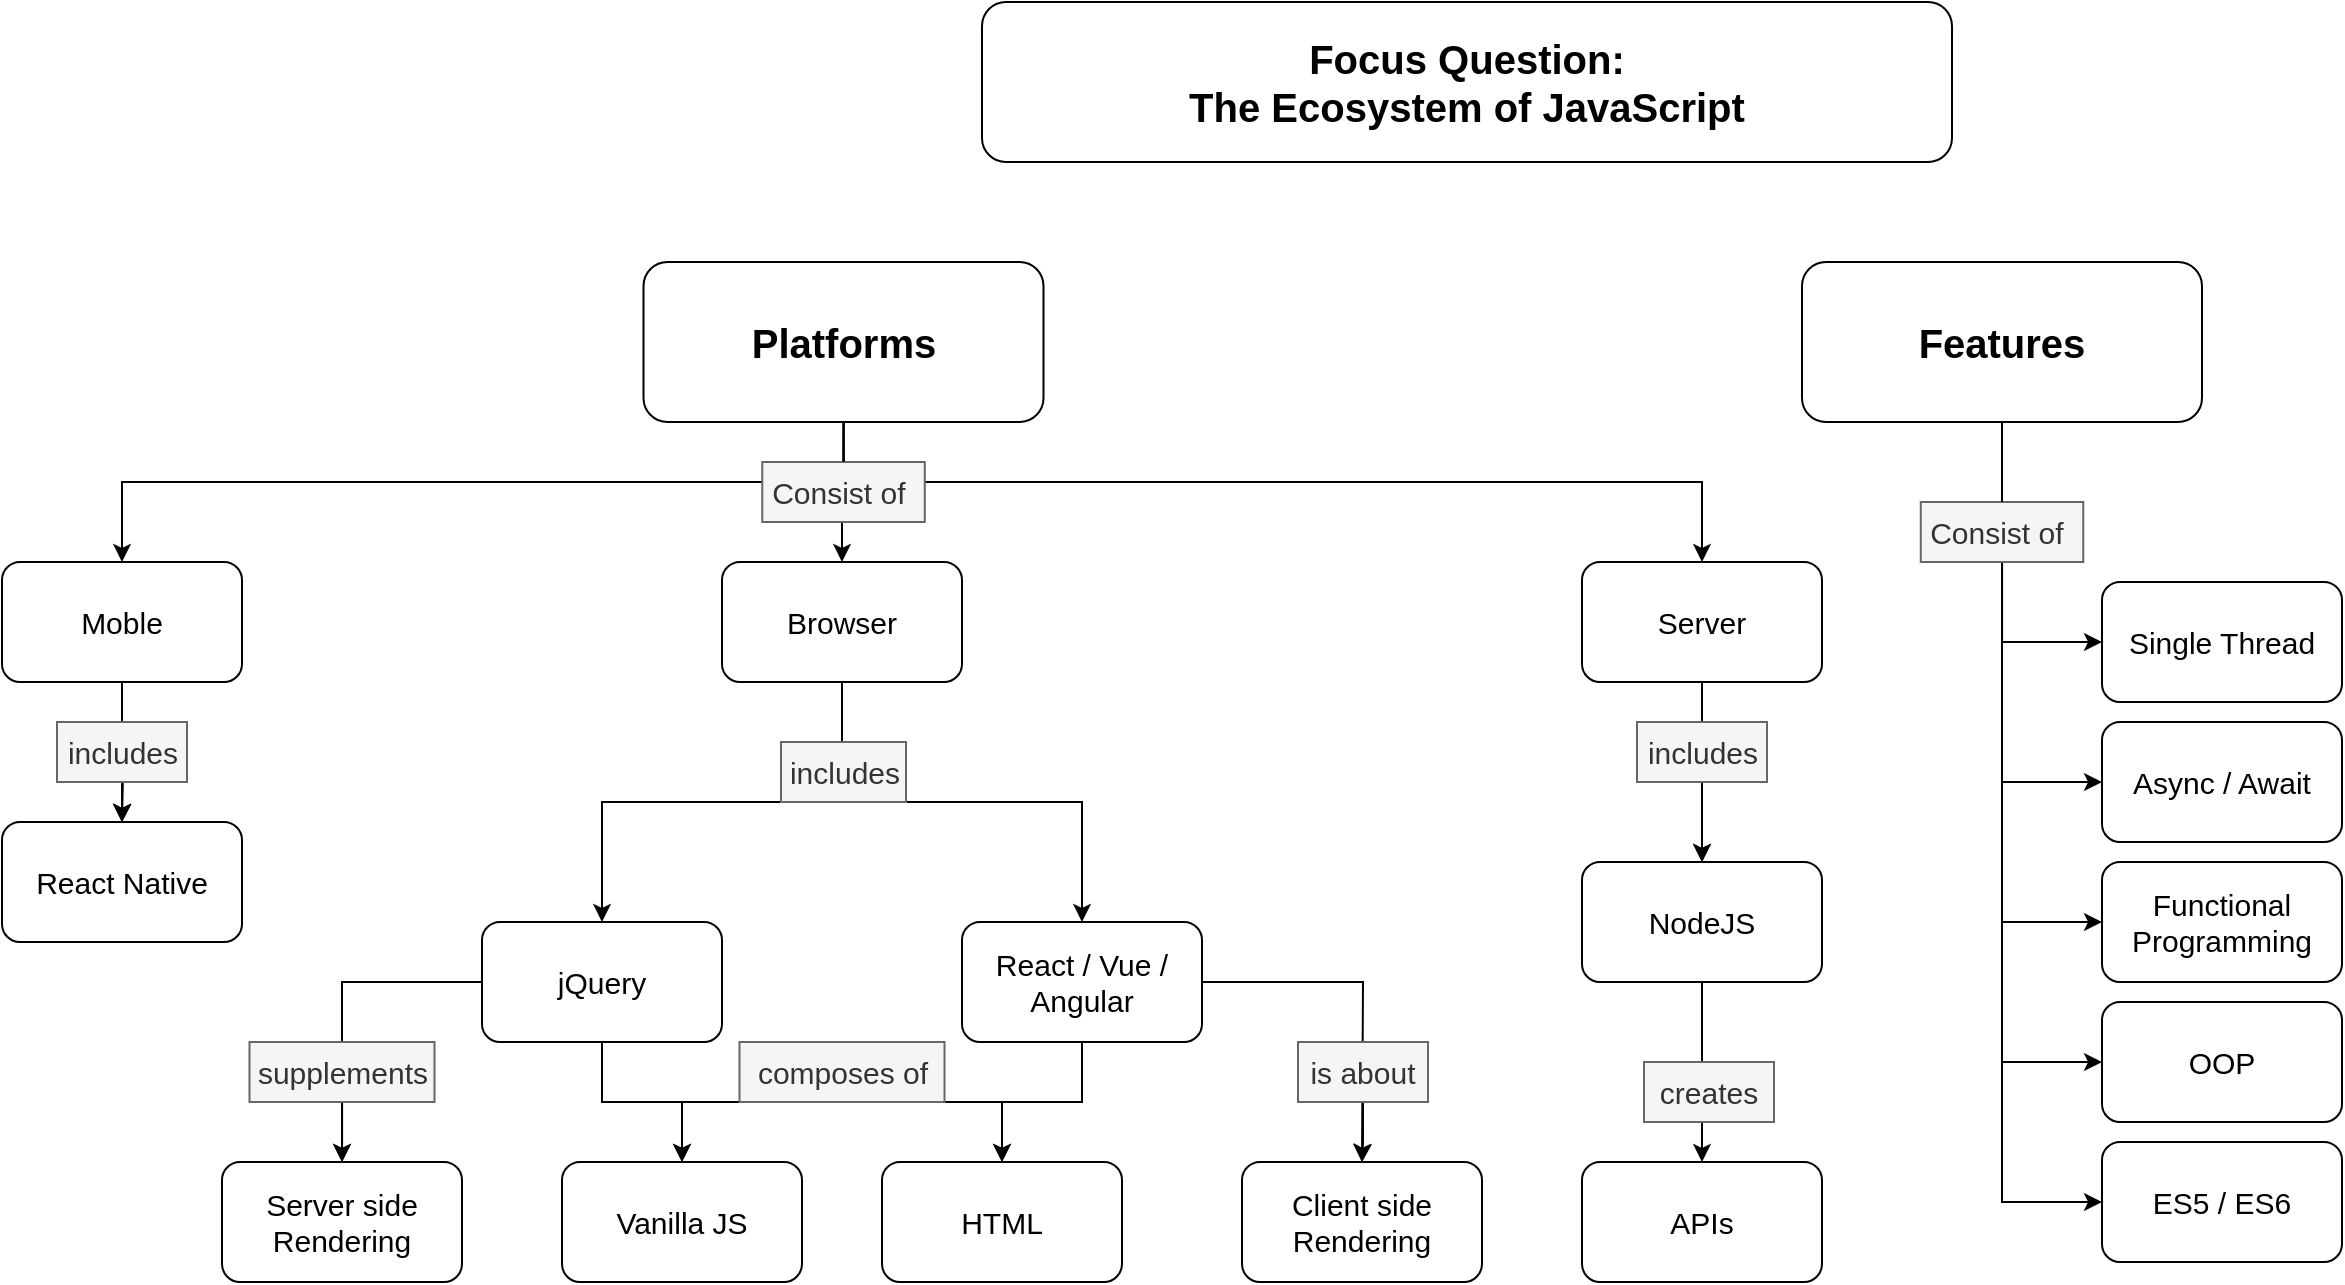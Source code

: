 <mxfile version="15.5.5" type="device"><diagram id="WkMhNOWXtmS_lb0-GYwM" name="Page-1"><mxGraphModel dx="1888" dy="585" grid="1" gridSize="10" guides="1" tooltips="1" connect="1" arrows="1" fold="1" page="1" pageScale="1" pageWidth="850" pageHeight="1100" math="0" shadow="0"><root><mxCell id="0"/><mxCell id="1" parent="0"/><mxCell id="DV3KGTmL94FU7pvHtnVQ-94" style="edgeStyle=orthogonalEdgeStyle;rounded=0;orthogonalLoop=1;jettySize=auto;html=1;fontSize=15;entryX=0.5;entryY=0;entryDx=0;entryDy=0;" parent="1" source="DV3KGTmL94FU7pvHtnVQ-49" target="DV3KGTmL94FU7pvHtnVQ-51" edge="1"><mxGeometry relative="1" as="geometry"><mxPoint x="-170.0" y="410" as="sourcePoint"/><mxPoint x="-170" y="470" as="targetPoint"/></mxGeometry></mxCell><mxCell id="DV3KGTmL94FU7pvHtnVQ-93" style="edgeStyle=orthogonalEdgeStyle;rounded=0;orthogonalLoop=1;jettySize=auto;html=1;entryX=0.5;entryY=0;entryDx=0;entryDy=0;fontSize=15;" parent="1" source="DV3KGTmL94FU7pvHtnVQ-24" target="DV3KGTmL94FU7pvHtnVQ-45" edge="1"><mxGeometry relative="1" as="geometry"><mxPoint x="10" y="560" as="sourcePoint"/><mxPoint x="-60" y="650" as="targetPoint"/></mxGeometry></mxCell><mxCell id="DV3KGTmL94FU7pvHtnVQ-22" value="Focus Question:&lt;br&gt;The Ecosystem of JavaScript" style="rounded=1;whiteSpace=wrap;html=1;fontSize=20;fontStyle=1" parent="1" vertex="1"><mxGeometry x="260" y="70" width="485" height="80" as="geometry"/></mxCell><mxCell id="DV3KGTmL94FU7pvHtnVQ-34" style="edgeStyle=orthogonalEdgeStyle;rounded=0;orthogonalLoop=1;jettySize=auto;html=1;entryX=0.5;entryY=0;entryDx=0;entryDy=0;fontSize=15;" parent="1" source="DV3KGTmL94FU7pvHtnVQ-23" target="DV3KGTmL94FU7pvHtnVQ-24" edge="1"><mxGeometry relative="1" as="geometry"/></mxCell><mxCell id="DV3KGTmL94FU7pvHtnVQ-35" style="edgeStyle=orthogonalEdgeStyle;rounded=0;orthogonalLoop=1;jettySize=auto;html=1;entryX=0.5;entryY=0;entryDx=0;entryDy=0;fontSize=15;" parent="1" source="DV3KGTmL94FU7pvHtnVQ-23" target="DV3KGTmL94FU7pvHtnVQ-28" edge="1"><mxGeometry relative="1" as="geometry"/></mxCell><mxCell id="DV3KGTmL94FU7pvHtnVQ-23" value="Browser" style="rounded=1;whiteSpace=wrap;html=1;fontSize=15;" parent="1" vertex="1"><mxGeometry x="130" y="350" width="120" height="60" as="geometry"/></mxCell><mxCell id="DV3KGTmL94FU7pvHtnVQ-41" style="edgeStyle=orthogonalEdgeStyle;rounded=0;orthogonalLoop=1;jettySize=auto;html=1;entryX=0.5;entryY=0;entryDx=0;entryDy=0;fontSize=15;" parent="1" source="DV3KGTmL94FU7pvHtnVQ-24" target="DV3KGTmL94FU7pvHtnVQ-30" edge="1"><mxGeometry relative="1" as="geometry"/></mxCell><mxCell id="DV3KGTmL94FU7pvHtnVQ-43" style="edgeStyle=orthogonalEdgeStyle;rounded=0;orthogonalLoop=1;jettySize=auto;html=1;fontSize=15;" parent="1" source="DV3KGTmL94FU7pvHtnVQ-24" target="DV3KGTmL94FU7pvHtnVQ-25" edge="1"><mxGeometry relative="1" as="geometry"><Array as="points"><mxPoint x="70" y="620"/><mxPoint x="270" y="620"/></Array></mxGeometry></mxCell><mxCell id="DV3KGTmL94FU7pvHtnVQ-47" style="edgeStyle=orthogonalEdgeStyle;rounded=0;orthogonalLoop=1;jettySize=auto;html=1;entryX=0.5;entryY=0;entryDx=0;entryDy=0;fontSize=15;" parent="1" source="DV3KGTmL94FU7pvHtnVQ-80" target="DV3KGTmL94FU7pvHtnVQ-45" edge="1"><mxGeometry relative="1" as="geometry"/></mxCell><mxCell id="DV3KGTmL94FU7pvHtnVQ-24" value="jQuery" style="rounded=1;whiteSpace=wrap;html=1;fontSize=15;" parent="1" vertex="1"><mxGeometry x="10" y="530" width="120" height="60" as="geometry"/></mxCell><mxCell id="DV3KGTmL94FU7pvHtnVQ-25" value="HTML" style="rounded=1;whiteSpace=wrap;html=1;fontSize=15;" parent="1" vertex="1"><mxGeometry x="210" y="650" width="120" height="60" as="geometry"/></mxCell><mxCell id="DV3KGTmL94FU7pvHtnVQ-38" style="edgeStyle=orthogonalEdgeStyle;rounded=0;orthogonalLoop=1;jettySize=auto;html=1;entryX=0.5;entryY=0;entryDx=0;entryDy=0;fontSize=15;" parent="1" source="DV3KGTmL94FU7pvHtnVQ-84" target="DV3KGTmL94FU7pvHtnVQ-29" edge="1"><mxGeometry relative="1" as="geometry"/></mxCell><mxCell id="DV3KGTmL94FU7pvHtnVQ-27" value="Server" style="rounded=1;whiteSpace=wrap;html=1;fontSize=15;" parent="1" vertex="1"><mxGeometry x="560" y="350" width="120" height="60" as="geometry"/></mxCell><mxCell id="DV3KGTmL94FU7pvHtnVQ-42" style="edgeStyle=orthogonalEdgeStyle;rounded=0;orthogonalLoop=1;jettySize=auto;html=1;entryX=0.5;entryY=0;entryDx=0;entryDy=0;fontSize=15;" parent="1" source="DV3KGTmL94FU7pvHtnVQ-28" target="DV3KGTmL94FU7pvHtnVQ-30" edge="1"><mxGeometry relative="1" as="geometry"><Array as="points"><mxPoint x="310" y="620"/><mxPoint x="110" y="620"/></Array></mxGeometry></mxCell><mxCell id="DV3KGTmL94FU7pvHtnVQ-44" style="edgeStyle=orthogonalEdgeStyle;rounded=0;orthogonalLoop=1;jettySize=auto;html=1;entryX=0.5;entryY=0;entryDx=0;entryDy=0;fontSize=15;" parent="1" source="DV3KGTmL94FU7pvHtnVQ-28" target="DV3KGTmL94FU7pvHtnVQ-25" edge="1"><mxGeometry relative="1" as="geometry"/></mxCell><mxCell id="DV3KGTmL94FU7pvHtnVQ-48" style="edgeStyle=orthogonalEdgeStyle;rounded=0;orthogonalLoop=1;jettySize=auto;html=1;entryX=0.5;entryY=0;entryDx=0;entryDy=0;fontSize=15;" parent="1" source="DV3KGTmL94FU7pvHtnVQ-78" target="DV3KGTmL94FU7pvHtnVQ-46" edge="1"><mxGeometry relative="1" as="geometry"/></mxCell><mxCell id="DV3KGTmL94FU7pvHtnVQ-28" value="React / Vue / Angular" style="rounded=1;whiteSpace=wrap;html=1;fontSize=15;" parent="1" vertex="1"><mxGeometry x="250" y="530" width="120" height="60" as="geometry"/></mxCell><mxCell id="DV3KGTmL94FU7pvHtnVQ-61" style="edgeStyle=orthogonalEdgeStyle;rounded=0;orthogonalLoop=1;jettySize=auto;html=1;entryX=0.5;entryY=0;entryDx=0;entryDy=0;fontSize=15;" parent="1" source="DV3KGTmL94FU7pvHtnVQ-29" target="DV3KGTmL94FU7pvHtnVQ-60" edge="1"><mxGeometry relative="1" as="geometry"/></mxCell><mxCell id="DV3KGTmL94FU7pvHtnVQ-29" value="NodeJS" style="rounded=1;whiteSpace=wrap;html=1;fontSize=15;" parent="1" vertex="1"><mxGeometry x="560" y="500" width="120" height="60" as="geometry"/></mxCell><mxCell id="DV3KGTmL94FU7pvHtnVQ-30" value="Vanilla&amp;nbsp;JS" style="rounded=1;whiteSpace=wrap;html=1;fontSize=15;" parent="1" vertex="1"><mxGeometry x="50" y="650" width="120" height="60" as="geometry"/></mxCell><mxCell id="DV3KGTmL94FU7pvHtnVQ-45" value="&lt;span style=&quot;font-size: 15px&quot;&gt;Server side &lt;br style=&quot;font-size: 15px&quot;&gt;Rendering&lt;/span&gt;" style="rounded=1;whiteSpace=wrap;html=1;fontSize=15;" parent="1" vertex="1"><mxGeometry x="-120" y="650" width="120" height="60" as="geometry"/></mxCell><mxCell id="DV3KGTmL94FU7pvHtnVQ-46" value="Client side&lt;br style=&quot;font-size: 15px;&quot;&gt;Rendering" style="rounded=1;whiteSpace=wrap;html=1;fontSize=15;" parent="1" vertex="1"><mxGeometry x="390" y="650" width="120" height="60" as="geometry"/></mxCell><mxCell id="DV3KGTmL94FU7pvHtnVQ-52" style="edgeStyle=orthogonalEdgeStyle;rounded=0;orthogonalLoop=1;jettySize=auto;html=1;entryX=0.5;entryY=0;entryDx=0;entryDy=0;fontSize=15;" parent="1" target="DV3KGTmL94FU7pvHtnVQ-51" edge="1"><mxGeometry relative="1" as="geometry"><mxPoint x="-170.059" y="440" as="sourcePoint"/></mxGeometry></mxCell><mxCell id="DV3KGTmL94FU7pvHtnVQ-49" value="Moble" style="rounded=1;whiteSpace=wrap;html=1;fontSize=15;" parent="1" vertex="1"><mxGeometry x="-230" y="350" width="120" height="60" as="geometry"/></mxCell><mxCell id="DV3KGTmL94FU7pvHtnVQ-51" value="React Native" style="rounded=1;whiteSpace=wrap;html=1;fontSize=15;" parent="1" vertex="1"><mxGeometry x="-230" y="480" width="120" height="60" as="geometry"/></mxCell><mxCell id="DV3KGTmL94FU7pvHtnVQ-53" value="Single Thread" style="rounded=1;whiteSpace=wrap;html=1;fontSize=15;" parent="1" vertex="1"><mxGeometry x="820" y="360" width="120" height="60" as="geometry"/></mxCell><mxCell id="DV3KGTmL94FU7pvHtnVQ-54" value="Async / Await" style="rounded=1;whiteSpace=wrap;html=1;fontSize=15;" parent="1" vertex="1"><mxGeometry x="820" y="430" width="120" height="60" as="geometry"/></mxCell><mxCell id="DV3KGTmL94FU7pvHtnVQ-55" value="&lt;span style=&quot;font-size: 15px;&quot;&gt;Functional Programming&lt;/span&gt;" style="rounded=1;whiteSpace=wrap;html=1;fontSize=15;fontStyle=0" parent="1" vertex="1"><mxGeometry x="820" y="500" width="120" height="60" as="geometry"/></mxCell><mxCell id="DV3KGTmL94FU7pvHtnVQ-56" value="OOP" style="rounded=1;whiteSpace=wrap;html=1;fontSize=15;" parent="1" vertex="1"><mxGeometry x="820" y="570" width="120" height="60" as="geometry"/></mxCell><mxCell id="DV3KGTmL94FU7pvHtnVQ-57" value="ES5 / ES6" style="rounded=1;whiteSpace=wrap;html=1;fontSize=15;" parent="1" vertex="1"><mxGeometry x="820" y="640" width="120" height="60" as="geometry"/></mxCell><mxCell id="DV3KGTmL94FU7pvHtnVQ-60" value="APIs" style="rounded=1;whiteSpace=wrap;html=1;fontSize=15;" parent="1" vertex="1"><mxGeometry x="560" y="650" width="120" height="60" as="geometry"/></mxCell><mxCell id="DV3KGTmL94FU7pvHtnVQ-71" style="edgeStyle=orthogonalEdgeStyle;rounded=0;orthogonalLoop=1;jettySize=auto;html=1;entryX=0.5;entryY=0;entryDx=0;entryDy=0;fontSize=15;" parent="1" source="DV3KGTmL94FU7pvHtnVQ-72" target="DV3KGTmL94FU7pvHtnVQ-51" edge="1"><mxGeometry relative="1" as="geometry"><mxPoint x="-170.0" y="410" as="sourcePoint"/><mxPoint x="-170.0" y="410" as="targetPoint"/></mxGeometry></mxCell><mxCell id="DV3KGTmL94FU7pvHtnVQ-74" value="includes" style="text;html=1;align=center;verticalAlign=middle;whiteSpace=wrap;rounded=0;fillColor=#f5f5f5;strokeColor=#666666;fontColor=#333333;fontSize=15;" parent="1" vertex="1"><mxGeometry x="159.5" y="440" width="62.5" height="30" as="geometry"/></mxCell><mxCell id="DV3KGTmL94FU7pvHtnVQ-76" value="composes of" style="text;html=1;align=center;verticalAlign=middle;whiteSpace=wrap;rounded=0;fillColor=#f5f5f5;strokeColor=#666666;fontColor=#333333;fontSize=15;" parent="1" vertex="1"><mxGeometry x="138.75" y="590" width="102.5" height="30" as="geometry"/></mxCell><mxCell id="DV3KGTmL94FU7pvHtnVQ-79" style="edgeStyle=orthogonalEdgeStyle;rounded=0;orthogonalLoop=1;jettySize=auto;html=1;fontSize=15;" parent="1" source="DV3KGTmL94FU7pvHtnVQ-28" edge="1"><mxGeometry relative="1" as="geometry"><mxPoint x="370" y="560" as="sourcePoint"/><mxPoint x="450" y="650" as="targetPoint"/></mxGeometry></mxCell><mxCell id="DV3KGTmL94FU7pvHtnVQ-78" value="is about" style="text;html=1;align=center;verticalAlign=middle;whiteSpace=wrap;rounded=0;fillColor=#f5f5f5;strokeColor=#666666;fontColor=#333333;fontSize=15;" parent="1" vertex="1"><mxGeometry x="418" y="590" width="65" height="30" as="geometry"/></mxCell><mxCell id="DV3KGTmL94FU7pvHtnVQ-81" value="creates" style="text;html=1;align=center;verticalAlign=middle;whiteSpace=wrap;rounded=0;fillColor=#f5f5f5;strokeColor=#666666;fontColor=#333333;fontSize=15;" parent="1" vertex="1"><mxGeometry x="591" y="600" width="65" height="30" as="geometry"/></mxCell><mxCell id="DV3KGTmL94FU7pvHtnVQ-86" style="edgeStyle=orthogonalEdgeStyle;rounded=0;orthogonalLoop=1;jettySize=auto;html=1;entryX=0.5;entryY=0;entryDx=0;entryDy=0;fontSize=15;" parent="1" source="DV3KGTmL94FU7pvHtnVQ-27" target="DV3KGTmL94FU7pvHtnVQ-29" edge="1"><mxGeometry relative="1" as="geometry"><mxPoint x="620.0" y="410" as="sourcePoint"/><mxPoint x="620.0" y="530" as="targetPoint"/></mxGeometry></mxCell><mxCell id="DV3KGTmL94FU7pvHtnVQ-84" value="includes" style="text;html=1;align=center;verticalAlign=middle;whiteSpace=wrap;rounded=0;fillColor=#f5f5f5;strokeColor=#666666;fontColor=#333333;fontSize=15;" parent="1" vertex="1"><mxGeometry x="587.5" y="430" width="65" height="30" as="geometry"/></mxCell><mxCell id="DV3KGTmL94FU7pvHtnVQ-80" value="supplements" style="text;html=1;align=center;verticalAlign=middle;whiteSpace=wrap;rounded=0;fillColor=#f5f5f5;strokeColor=#666666;fontColor=#333333;fontSize=15;" parent="1" vertex="1"><mxGeometry x="-106.25" y="590" width="92.5" height="30" as="geometry"/></mxCell><mxCell id="DV3KGTmL94FU7pvHtnVQ-72" value="includes" style="text;html=1;align=center;verticalAlign=middle;whiteSpace=wrap;rounded=0;fillColor=#f5f5f5;strokeColor=#666666;fontColor=#333333;fontSize=15;" parent="1" vertex="1"><mxGeometry x="-202.5" y="430" width="65" height="30" as="geometry"/></mxCell><mxCell id="DV3KGTmL94FU7pvHtnVQ-100" style="edgeStyle=orthogonalEdgeStyle;rounded=0;orthogonalLoop=1;jettySize=auto;html=1;entryX=0.5;entryY=0;entryDx=0;entryDy=0;fontSize=20;" parent="1" source="DV3KGTmL94FU7pvHtnVQ-99" target="DV3KGTmL94FU7pvHtnVQ-49" edge="1"><mxGeometry relative="1" as="geometry"><Array as="points"><mxPoint x="191" y="310"/><mxPoint x="-170" y="310"/></Array></mxGeometry></mxCell><mxCell id="DV3KGTmL94FU7pvHtnVQ-101" style="edgeStyle=orthogonalEdgeStyle;rounded=0;orthogonalLoop=1;jettySize=auto;html=1;entryX=0.5;entryY=0;entryDx=0;entryDy=0;fontSize=20;startArrow=none;" parent="1" source="AOR6llNN8m2jiG3PCuZu-1" target="DV3KGTmL94FU7pvHtnVQ-23" edge="1"><mxGeometry relative="1" as="geometry"><Array as="points"><mxPoint x="191" y="315"/></Array></mxGeometry></mxCell><mxCell id="DV3KGTmL94FU7pvHtnVQ-102" style="edgeStyle=orthogonalEdgeStyle;rounded=0;orthogonalLoop=1;jettySize=auto;html=1;entryX=0.5;entryY=0;entryDx=0;entryDy=0;fontSize=20;startArrow=none;" parent="1" source="AOR6llNN8m2jiG3PCuZu-1" target="DV3KGTmL94FU7pvHtnVQ-27" edge="1"><mxGeometry relative="1" as="geometry"><Array as="points"><mxPoint x="191" y="310"/><mxPoint x="620" y="310"/></Array></mxGeometry></mxCell><mxCell id="DV3KGTmL94FU7pvHtnVQ-99" value="Platforms" style="rounded=1;whiteSpace=wrap;html=1;fontSize=20;fontStyle=1" parent="1" vertex="1"><mxGeometry x="90.75" y="200" width="200" height="80" as="geometry"/></mxCell><mxCell id="DV3KGTmL94FU7pvHtnVQ-104" style="edgeStyle=orthogonalEdgeStyle;rounded=0;orthogonalLoop=1;jettySize=auto;html=1;entryX=0;entryY=0.5;entryDx=0;entryDy=0;fontSize=20;startArrow=none;" parent="1" source="AOR6llNN8m2jiG3PCuZu-4" target="DV3KGTmL94FU7pvHtnVQ-53" edge="1"><mxGeometry relative="1" as="geometry"><Array as="points"><mxPoint x="770" y="390"/></Array></mxGeometry></mxCell><mxCell id="AOR6llNN8m2jiG3PCuZu-11" style="edgeStyle=orthogonalEdgeStyle;rounded=0;orthogonalLoop=1;jettySize=auto;html=1;exitX=0.5;exitY=1;exitDx=0;exitDy=0;entryX=0;entryY=0.5;entryDx=0;entryDy=0;fontSize=20;" edge="1" parent="1" source="DV3KGTmL94FU7pvHtnVQ-103" target="DV3KGTmL94FU7pvHtnVQ-54"><mxGeometry relative="1" as="geometry"/></mxCell><mxCell id="AOR6llNN8m2jiG3PCuZu-12" style="edgeStyle=orthogonalEdgeStyle;rounded=0;orthogonalLoop=1;jettySize=auto;html=1;exitX=0.5;exitY=1;exitDx=0;exitDy=0;fontSize=20;entryX=0;entryY=0.5;entryDx=0;entryDy=0;" edge="1" parent="1" source="DV3KGTmL94FU7pvHtnVQ-103" target="DV3KGTmL94FU7pvHtnVQ-55"><mxGeometry relative="1" as="geometry"><mxPoint x="810" y="530" as="targetPoint"/></mxGeometry></mxCell><mxCell id="AOR6llNN8m2jiG3PCuZu-13" style="edgeStyle=orthogonalEdgeStyle;rounded=0;orthogonalLoop=1;jettySize=auto;html=1;exitX=0.5;exitY=1;exitDx=0;exitDy=0;entryX=0;entryY=0.5;entryDx=0;entryDy=0;fontSize=20;" edge="1" parent="1" source="DV3KGTmL94FU7pvHtnVQ-103" target="DV3KGTmL94FU7pvHtnVQ-56"><mxGeometry relative="1" as="geometry"/></mxCell><mxCell id="AOR6llNN8m2jiG3PCuZu-14" style="edgeStyle=orthogonalEdgeStyle;rounded=0;orthogonalLoop=1;jettySize=auto;html=1;exitX=0.5;exitY=1;exitDx=0;exitDy=0;entryX=0;entryY=0.5;entryDx=0;entryDy=0;fontSize=20;" edge="1" parent="1" source="DV3KGTmL94FU7pvHtnVQ-103" target="DV3KGTmL94FU7pvHtnVQ-57"><mxGeometry relative="1" as="geometry"/></mxCell><mxCell id="DV3KGTmL94FU7pvHtnVQ-103" value="Features" style="rounded=1;whiteSpace=wrap;html=1;fontSize=20;fontStyle=1" parent="1" vertex="1"><mxGeometry x="670" y="200" width="200" height="80" as="geometry"/></mxCell><mxCell id="AOR6llNN8m2jiG3PCuZu-2" value="" style="edgeStyle=orthogonalEdgeStyle;rounded=0;orthogonalLoop=1;jettySize=auto;html=1;entryX=0.5;entryY=0;entryDx=0;entryDy=0;fontSize=20;endArrow=none;" edge="1" parent="1" source="DV3KGTmL94FU7pvHtnVQ-99" target="AOR6llNN8m2jiG3PCuZu-1"><mxGeometry relative="1" as="geometry"><Array as="points"/><mxPoint x="190" y="280" as="sourcePoint"/><mxPoint x="190" y="350" as="targetPoint"/></mxGeometry></mxCell><mxCell id="AOR6llNN8m2jiG3PCuZu-1" value="Consist of&amp;nbsp;" style="text;html=1;align=center;verticalAlign=middle;whiteSpace=wrap;rounded=0;fillColor=#f5f5f5;strokeColor=#666666;fontColor=#333333;fontSize=15;" vertex="1" parent="1"><mxGeometry x="150.13" y="300" width="81.25" height="30" as="geometry"/></mxCell><mxCell id="AOR6llNN8m2jiG3PCuZu-3" value="" style="edgeStyle=orthogonalEdgeStyle;rounded=0;orthogonalLoop=1;jettySize=auto;html=1;entryX=0.5;entryY=0;entryDx=0;entryDy=0;fontSize=20;endArrow=none;" edge="1" parent="1" source="DV3KGTmL94FU7pvHtnVQ-99" target="AOR6llNN8m2jiG3PCuZu-1"><mxGeometry relative="1" as="geometry"><Array as="points"/><mxPoint x="190.8" y="280" as="sourcePoint"/><mxPoint x="620" y="350" as="targetPoint"/></mxGeometry></mxCell><mxCell id="AOR6llNN8m2jiG3PCuZu-4" value="Consist of&amp;nbsp;" style="text;html=1;align=center;verticalAlign=middle;whiteSpace=wrap;rounded=0;fillColor=#f5f5f5;strokeColor=#666666;fontColor=#333333;fontSize=15;" vertex="1" parent="1"><mxGeometry x="729.38" y="320" width="81.25" height="30" as="geometry"/></mxCell><mxCell id="AOR6llNN8m2jiG3PCuZu-5" value="" style="edgeStyle=orthogonalEdgeStyle;rounded=0;orthogonalLoop=1;jettySize=auto;html=1;entryX=0.5;entryY=0;entryDx=0;entryDy=0;fontSize=20;endArrow=none;" edge="1" parent="1" source="DV3KGTmL94FU7pvHtnVQ-103" target="AOR6llNN8m2jiG3PCuZu-4"><mxGeometry relative="1" as="geometry"><mxPoint x="770" y="280" as="sourcePoint"/><mxPoint x="770" y="360" as="targetPoint"/></mxGeometry></mxCell></root></mxGraphModel></diagram></mxfile>